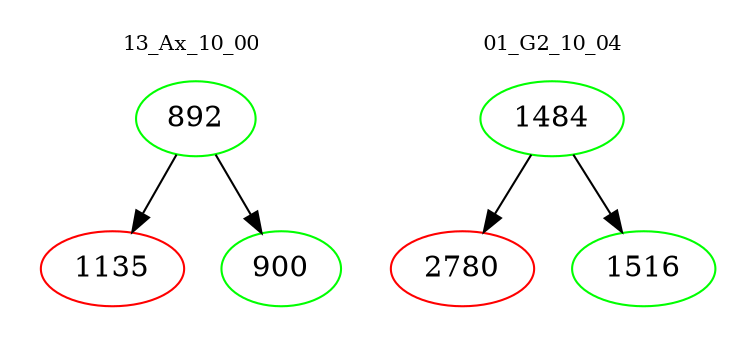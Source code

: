 digraph{
subgraph cluster_0 {
color = white
label = "13_Ax_10_00";
fontsize=10;
T0_892 [label="892", color="green"]
T0_892 -> T0_1135 [color="black"]
T0_1135 [label="1135", color="red"]
T0_892 -> T0_900 [color="black"]
T0_900 [label="900", color="green"]
}
subgraph cluster_1 {
color = white
label = "01_G2_10_04";
fontsize=10;
T1_1484 [label="1484", color="green"]
T1_1484 -> T1_2780 [color="black"]
T1_2780 [label="2780", color="red"]
T1_1484 -> T1_1516 [color="black"]
T1_1516 [label="1516", color="green"]
}
}
